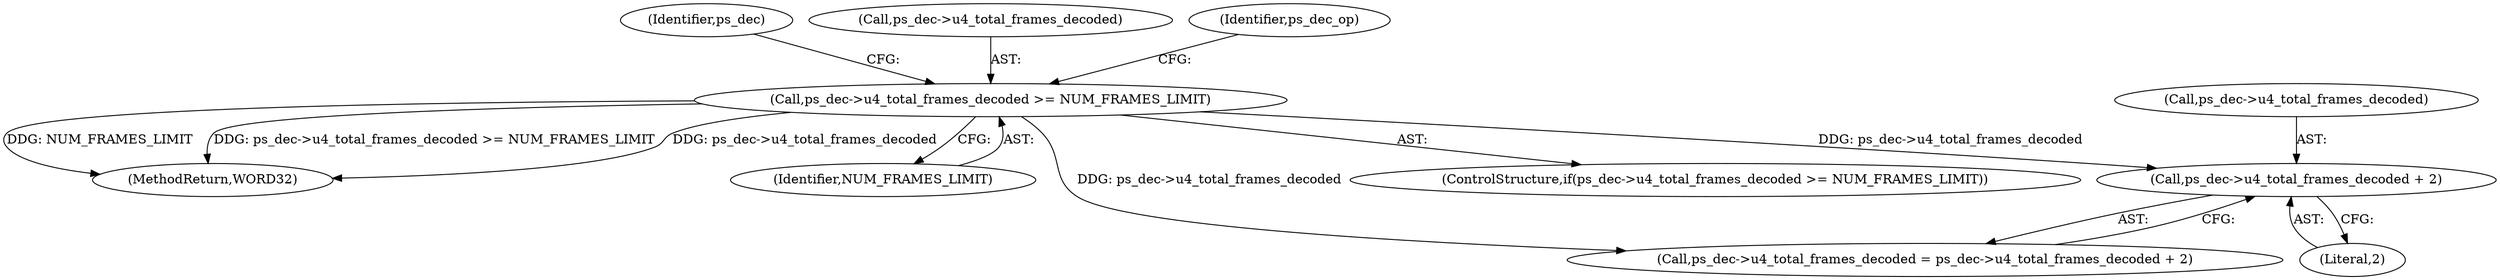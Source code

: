 digraph "0_Android_33ef7de9ddc8ea7eb9cbc440d1cf89957a0c267b@pointer" {
"1002002" [label="(Call,ps_dec->u4_total_frames_decoded + 2)"];
"1000457" [label="(Call,ps_dec->u4_total_frames_decoded >= NUM_FRAMES_LIMIT)"];
"1002189" [label="(MethodReturn,WORD32)"];
"1002006" [label="(Literal,2)"];
"1002003" [label="(Call,ps_dec->u4_total_frames_decoded)"];
"1002002" [label="(Call,ps_dec->u4_total_frames_decoded + 2)"];
"1000472" [label="(Identifier,ps_dec)"];
"1000461" [label="(Identifier,NUM_FRAMES_LIMIT)"];
"1000458" [label="(Call,ps_dec->u4_total_frames_decoded)"];
"1001998" [label="(Call,ps_dec->u4_total_frames_decoded = ps_dec->u4_total_frames_decoded + 2)"];
"1000456" [label="(ControlStructure,if(ps_dec->u4_total_frames_decoded >= NUM_FRAMES_LIMIT))"];
"1000465" [label="(Identifier,ps_dec_op)"];
"1000457" [label="(Call,ps_dec->u4_total_frames_decoded >= NUM_FRAMES_LIMIT)"];
"1002002" -> "1001998"  [label="AST: "];
"1002002" -> "1002006"  [label="CFG: "];
"1002003" -> "1002002"  [label="AST: "];
"1002006" -> "1002002"  [label="AST: "];
"1001998" -> "1002002"  [label="CFG: "];
"1000457" -> "1002002"  [label="DDG: ps_dec->u4_total_frames_decoded"];
"1000457" -> "1000456"  [label="AST: "];
"1000457" -> "1000461"  [label="CFG: "];
"1000458" -> "1000457"  [label="AST: "];
"1000461" -> "1000457"  [label="AST: "];
"1000465" -> "1000457"  [label="CFG: "];
"1000472" -> "1000457"  [label="CFG: "];
"1000457" -> "1002189"  [label="DDG: NUM_FRAMES_LIMIT"];
"1000457" -> "1002189"  [label="DDG: ps_dec->u4_total_frames_decoded >= NUM_FRAMES_LIMIT"];
"1000457" -> "1002189"  [label="DDG: ps_dec->u4_total_frames_decoded"];
"1000457" -> "1001998"  [label="DDG: ps_dec->u4_total_frames_decoded"];
}
